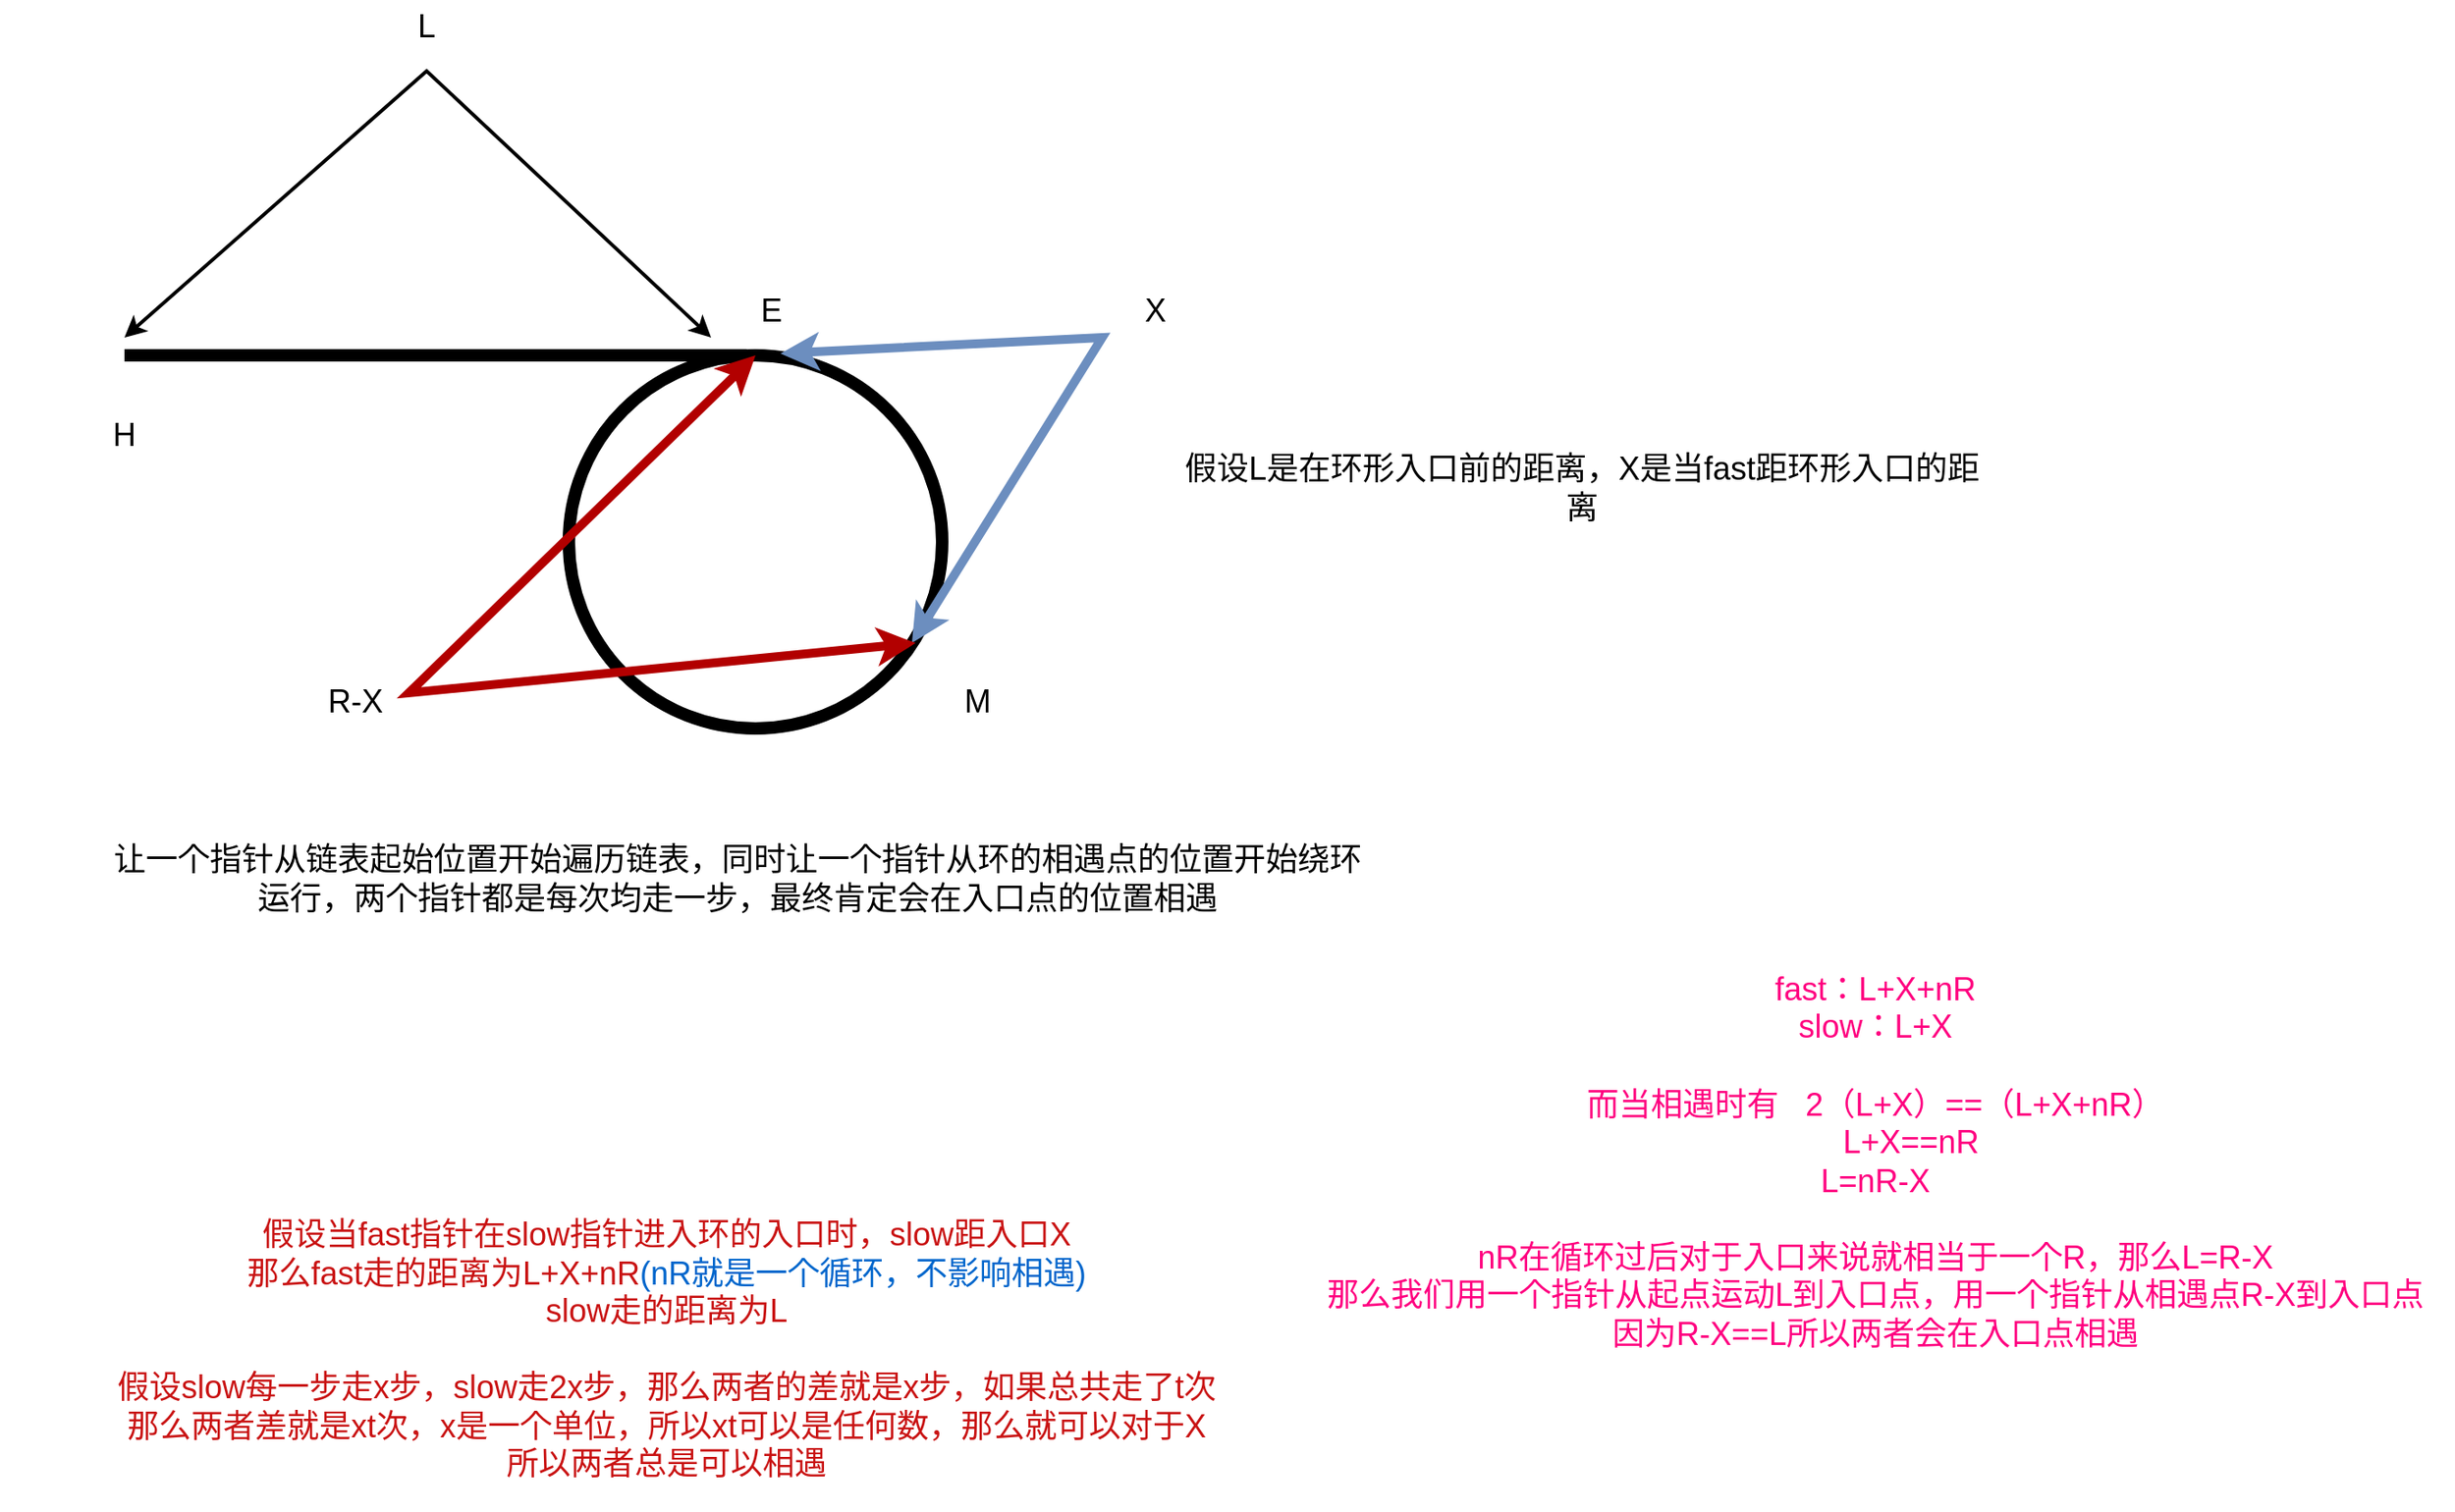 <mxfile version="20.8.16" type="device"><diagram name="第 1 页" id="4xS2mt-1lCCjiQP5UFrQ"><mxGraphModel dx="1434" dy="884" grid="1" gridSize="10" guides="1" tooltips="1" connect="1" arrows="1" fold="1" page="1" pageScale="1" pageWidth="827" pageHeight="1169" math="0" shadow="0"><root><mxCell id="0"/><mxCell id="1" parent="0"/><mxCell id="b0zGeDjdJFytcG-smA5i-1" value="" style="endArrow=none;html=1;rounded=0;strokeWidth=7;" edge="1" parent="1"><mxGeometry width="50" height="50" relative="1" as="geometry"><mxPoint x="80" y="480" as="sourcePoint"/><mxPoint x="430" y="480" as="targetPoint"/></mxGeometry></mxCell><mxCell id="b0zGeDjdJFytcG-smA5i-3" value="" style="ellipse;whiteSpace=wrap;html=1;aspect=fixed;fillColor=none;strokeWidth=7;container=0;" vertex="1" parent="1"><mxGeometry x="330" y="480" width="210" height="210" as="geometry"/></mxCell><mxCell id="b0zGeDjdJFytcG-smA5i-4" value="" style="endArrow=classic;startArrow=classic;html=1;rounded=0;strokeWidth=2;" edge="1" parent="1"><mxGeometry width="50" height="50" relative="1" as="geometry"><mxPoint x="80" y="470" as="sourcePoint"/><mxPoint x="410" y="470" as="targetPoint"/><Array as="points"><mxPoint x="250" y="320"/></Array></mxGeometry></mxCell><mxCell id="b0zGeDjdJFytcG-smA5i-5" value="&lt;font style=&quot;font-size: 18px;&quot;&gt;L&lt;/font&gt;" style="text;html=1;strokeColor=none;fillColor=none;align=center;verticalAlign=middle;whiteSpace=wrap;rounded=0;" vertex="1" parent="1"><mxGeometry x="220" y="280" width="60" height="30" as="geometry"/></mxCell><mxCell id="b0zGeDjdJFytcG-smA5i-6" value="H" style="text;html=1;strokeColor=none;fillColor=none;align=center;verticalAlign=middle;whiteSpace=wrap;rounded=0;fontSize=18;" vertex="1" parent="1"><mxGeometry x="50" y="510" width="60" height="30" as="geometry"/></mxCell><mxCell id="b0zGeDjdJFytcG-smA5i-7" value="E" style="text;html=1;strokeColor=none;fillColor=none;align=center;verticalAlign=middle;whiteSpace=wrap;rounded=0;fontSize=18;" vertex="1" parent="1"><mxGeometry x="414" y="440" width="60" height="30" as="geometry"/></mxCell><mxCell id="b0zGeDjdJFytcG-smA5i-8" value="M" style="text;html=1;strokeColor=none;fillColor=none;align=center;verticalAlign=middle;whiteSpace=wrap;rounded=0;fontSize=18;" vertex="1" parent="1"><mxGeometry x="530" y="660" width="60" height="30" as="geometry"/></mxCell><mxCell id="b0zGeDjdJFytcG-smA5i-10" value="" style="endArrow=classic;startArrow=classic;html=1;rounded=0;strokeWidth=5;fontSize=18;entryX=0.919;entryY=0.771;entryDx=0;entryDy=0;entryPerimeter=0;exitX=0.567;exitY=-0.005;exitDx=0;exitDy=0;exitPerimeter=0;fillColor=#dae8fc;strokeColor=#6c8ebf;" edge="1" parent="1" source="b0zGeDjdJFytcG-smA5i-3" target="b0zGeDjdJFytcG-smA5i-3"><mxGeometry width="50" height="50" relative="1" as="geometry"><mxPoint x="630" y="480" as="sourcePoint"/><mxPoint x="670" y="460" as="targetPoint"/><Array as="points"><mxPoint x="630" y="470"/></Array></mxGeometry></mxCell><mxCell id="b0zGeDjdJFytcG-smA5i-11" value="X" style="text;html=1;strokeColor=none;fillColor=none;align=center;verticalAlign=middle;whiteSpace=wrap;rounded=0;fontSize=18;" vertex="1" parent="1"><mxGeometry x="630" y="440" width="60" height="30" as="geometry"/></mxCell><mxCell id="b0zGeDjdJFytcG-smA5i-12" value="" style="endArrow=classic;startArrow=classic;html=1;rounded=0;strokeWidth=5;fontSize=18;entryX=0.929;entryY=0.771;entryDx=0;entryDy=0;entryPerimeter=0;exitX=0.5;exitY=0;exitDx=0;exitDy=0;fillColor=#e51400;strokeColor=#B20000;" edge="1" parent="1" source="b0zGeDjdJFytcG-smA5i-3" target="b0zGeDjdJFytcG-smA5i-3"><mxGeometry width="50" height="50" relative="1" as="geometry"><mxPoint x="130" y="660" as="sourcePoint"/><mxPoint x="180" y="610" as="targetPoint"/><Array as="points"><mxPoint x="240" y="670"/></Array></mxGeometry></mxCell><mxCell id="b0zGeDjdJFytcG-smA5i-13" value="R-X" style="text;html=1;strokeColor=none;fillColor=none;align=center;verticalAlign=middle;whiteSpace=wrap;rounded=0;fontSize=18;" vertex="1" parent="1"><mxGeometry x="180" y="660" width="60" height="30" as="geometry"/></mxCell><mxCell id="b0zGeDjdJFytcG-smA5i-14" value="让一个指针从链表起始位置开始遍历链表，同时让一个指针从环的相遇点的位置开始绕环&lt;br&gt;运行，两个指针都是每次均走一步，最终肯定会在入口点的位置相遇 " style="text;html=1;strokeColor=none;fillColor=none;align=center;verticalAlign=middle;whiteSpace=wrap;rounded=0;fontSize=18;" vertex="1" parent="1"><mxGeometry x="10" y="760" width="830" height="30" as="geometry"/></mxCell><mxCell id="b0zGeDjdJFytcG-smA5i-18" value="假设当fast指针在slow指针进入环的入口时，slow距入口X&lt;br&gt;那么fast走的距离为L+X+nR&lt;font color=&quot;#0066cc&quot;&gt;(nR就是一个循环，不影响相遇)&lt;/font&gt;&lt;br&gt;slow走的距离为L&lt;br&gt;&lt;br&gt;假设slow每一步走x步，slow走2x步，那么两者的差就是x步，如果总共走了t次&lt;br&gt;那么两者差就是xt次，x是一个单位，所以xt可以是任何数，那么就可以对于X&lt;br&gt;所以两者总是可以相遇" style="text;strokeColor=none;align=center;fillColor=none;html=1;verticalAlign=middle;whiteSpace=wrap;rounded=0;fontSize=18;fontColor=#c91313;" vertex="1" parent="1"><mxGeometry x="60" y="950" width="650" height="180" as="geometry"/></mxCell><mxCell id="b0zGeDjdJFytcG-smA5i-19" value="&lt;font&gt;假设L是在环形入口前的距离，X是当fast距环形入口的距离&lt;/font&gt;" style="text;html=1;strokeColor=none;fillColor=none;align=center;verticalAlign=middle;whiteSpace=wrap;rounded=0;fontSize=18;fontColor=default;" vertex="1" parent="1"><mxGeometry x="670" y="500" width="460" height="110" as="geometry"/></mxCell><mxCell id="b0zGeDjdJFytcG-smA5i-20" value="&lt;font color=&quot;#ff0080&quot;&gt;fast：L+X+nR&lt;br&gt;slow：L+X&lt;br&gt;&lt;br&gt;而当相遇时有&amp;nbsp; &amp;nbsp;2（L+X）==（L+X+nR）&lt;br&gt;&amp;nbsp; &amp;nbsp; &amp;nbsp; &amp;nbsp; L+X==nR&lt;br&gt;L=nR-X&lt;br&gt;&lt;br&gt;nR在循环过后对于入口来说就相当于一个R，那么L=R-X&lt;br&gt;那么我们用一个指针从起点运动L到入口点，用一个指针从相遇点R-X到入口点&lt;br&gt;因为R-X==L所以两者会在入口点相遇&lt;br&gt;&amp;nbsp; &amp;nbsp; &amp;nbsp;&lt;br&gt;&lt;/font&gt;" style="text;html=1;strokeColor=none;fillColor=none;align=center;verticalAlign=middle;whiteSpace=wrap;rounded=0;fontSize=18;fontColor=default;" vertex="1" parent="1"><mxGeometry x="740" y="860" width="650" height="170" as="geometry"/></mxCell></root></mxGraphModel></diagram></mxfile>